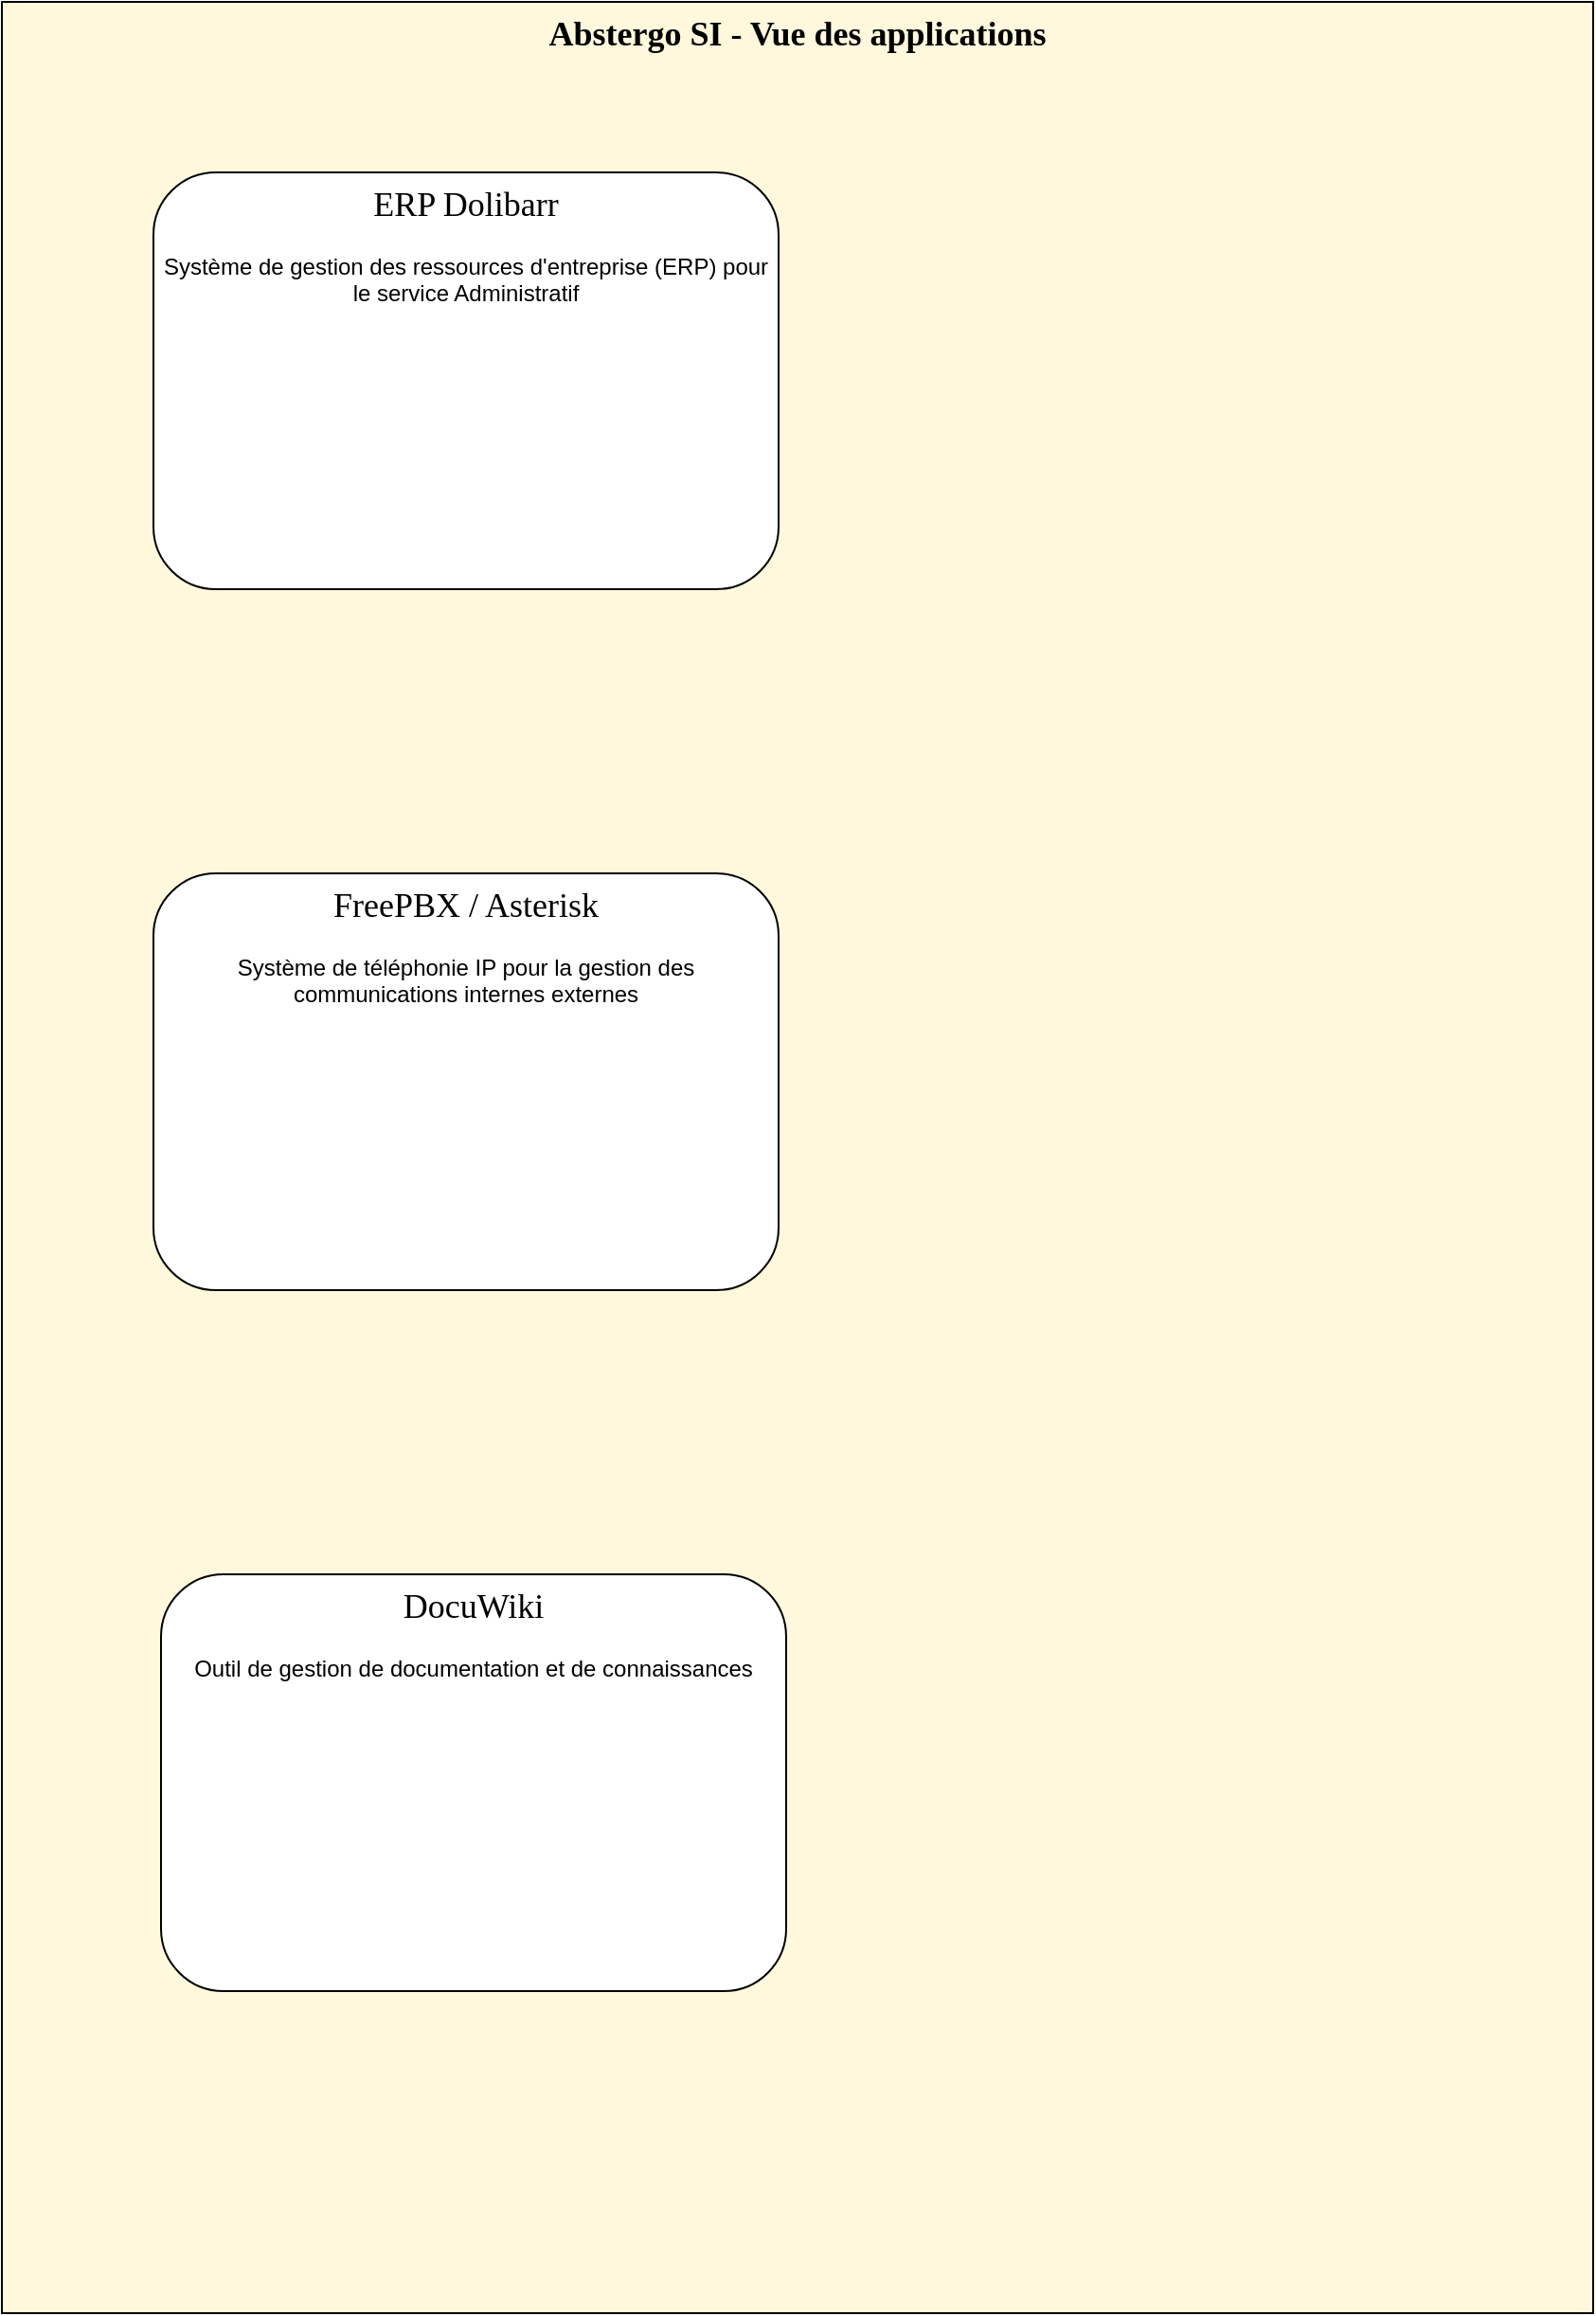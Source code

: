 <mxfile version="22.1.6" type="github">
  <diagram name="Page-1" id="jzzMi-_hFztrNZO7foin">
    <mxGraphModel dx="1912" dy="995" grid="1" gridSize="10" guides="1" tooltips="1" connect="1" arrows="1" fold="1" page="1" pageScale="1" pageWidth="827" pageHeight="1169" math="0" shadow="0">
      <root>
        <mxCell id="0" />
        <mxCell id="1" parent="0" />
        <mxCell id="lUjQXZbFKV0-fag81RI8-51" value="&lt;font style=&quot;font-size: 18px;&quot; face=&quot;Verdana&quot;&gt;&lt;b&gt;Abstergo SI - Vue des applications&lt;/b&gt;&lt;/font&gt;" style="rounded=0;whiteSpace=wrap;html=1;fillColor=#FFF8DC;horizontal=1;verticalAlign=top;" parent="1" vertex="1">
          <mxGeometry y="160" width="840" height="1220" as="geometry" />
        </mxCell>
        <mxCell id="lUjQXZbFKV0-fag81RI8-52" value="&lt;font style=&quot;font-size: 18px;&quot; face=&quot;Verdana&quot;&gt;ERP Dolibarr&lt;/font&gt;&lt;br&gt;&lt;br&gt;Système de gestion des ressources d&#39;entreprise (ERP) pour le service Administratif" style="rounded=1;whiteSpace=wrap;html=1;verticalAlign=top;" parent="1" vertex="1">
          <mxGeometry x="80" y="250" width="330" height="220" as="geometry" />
        </mxCell>
        <mxCell id="Z5sDghv-Du__HSJB2cqF-1" value="&lt;font style=&quot;font-size: 18px;&quot; face=&quot;Verdana&quot;&gt;FreePBX / Asterisk&lt;/font&gt;&lt;br&gt;&lt;br&gt;Système de téléphonie IP pour la gestion des communications internes externes" style="rounded=1;whiteSpace=wrap;html=1;verticalAlign=top;" vertex="1" parent="1">
          <mxGeometry x="80" y="620" width="330" height="220" as="geometry" />
        </mxCell>
        <mxCell id="Z5sDghv-Du__HSJB2cqF-2" value="&lt;font style=&quot;font-size: 18px;&quot; face=&quot;Verdana&quot;&gt;DocuWiki&lt;/font&gt;&lt;br&gt;&lt;br&gt;Outil de gestion de documentation et de connaissances" style="rounded=1;whiteSpace=wrap;html=1;verticalAlign=top;" vertex="1" parent="1">
          <mxGeometry x="84" y="990" width="330" height="220" as="geometry" />
        </mxCell>
      </root>
    </mxGraphModel>
  </diagram>
</mxfile>
